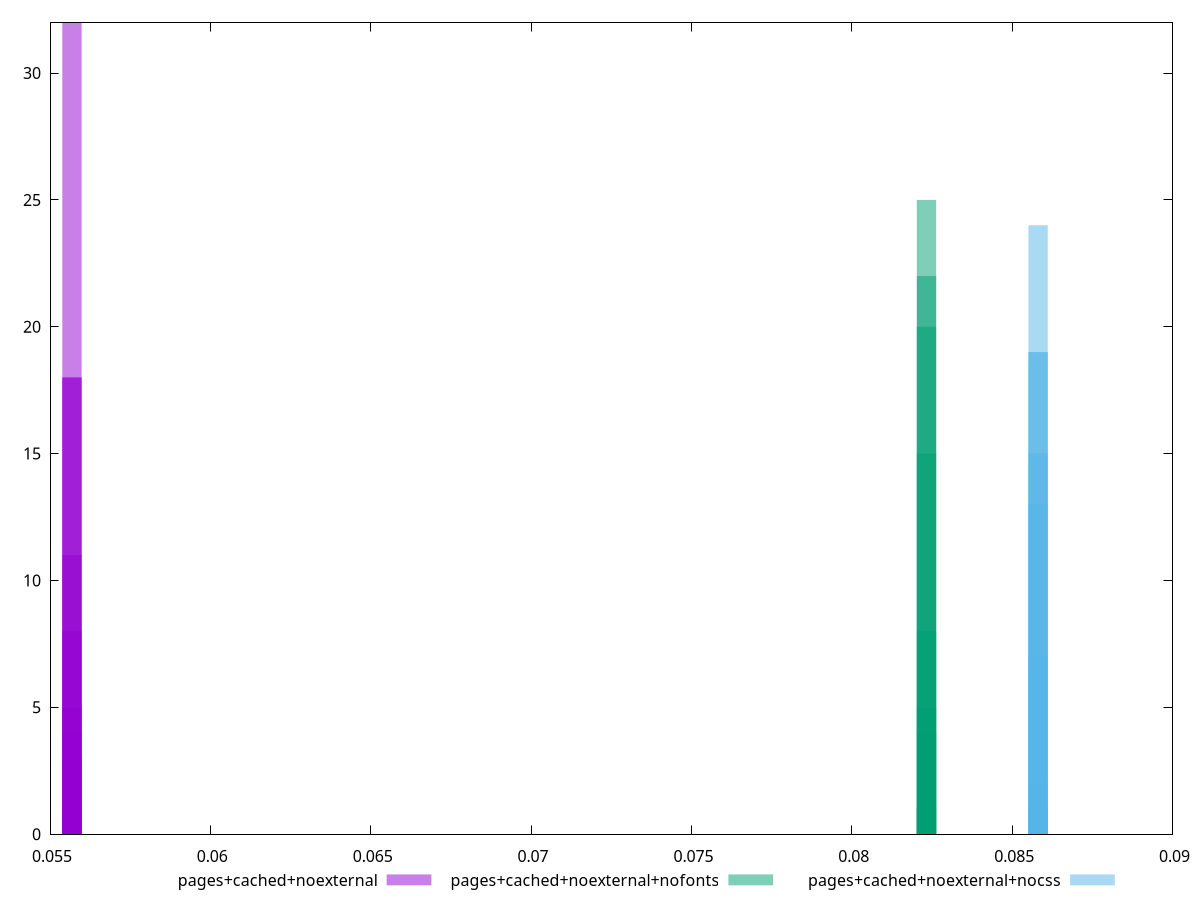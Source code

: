 $_pagesCachedNoexternal <<EOF
0.05568400230803107 18
0.05568458611099399 11
0.055683418505068145 8
0.05568516991395692 4
0.055683710406549604 18
0.05568312660358668 5
0.05568429420951253 32
0.05568487801247545 3
0.05568283470210522 1
EOF
$_pagesCachedNoexternalNofonts <<EOF
0.08232854708696524 20
0.08232946726229774 22
0.08232900717463149 25
0.08232808699929899 15
0.08233038743763024 5
0.082329927349964 8
0.0823308475252965 4
0.08232762691163273 1
EOF
$_pagesCachedNoexternalNocss <<EOF
0.08580865746261636 19
0.08580775162480131 13
0.08580911038152389 24
0.08580820454370884 19
0.08581001621933892 7
0.08580956330043141 15
0.08581092205715397 1
0.08581046913824646 2
EOF
set key outside below
set terminal pngcairo
set output "report_00004_2020-11-02T20-21-41.718Z/total-byte-weight/total-byte-weight_pages+cached+noexternal_pages+cached+noexternal+nofonts_pages+cached+noexternal+nocss+hist.png"
set boxwidth 0.000602561747100975
set style fill transparent solid 0.5 noborder
set yrange [0:32]
plot $_pagesCachedNoexternal title "pages+cached+noexternal" with boxes ,$_pagesCachedNoexternalNofonts title "pages+cached+noexternal+nofonts" with boxes ,$_pagesCachedNoexternalNocss title "pages+cached+noexternal+nocss" with boxes ,
